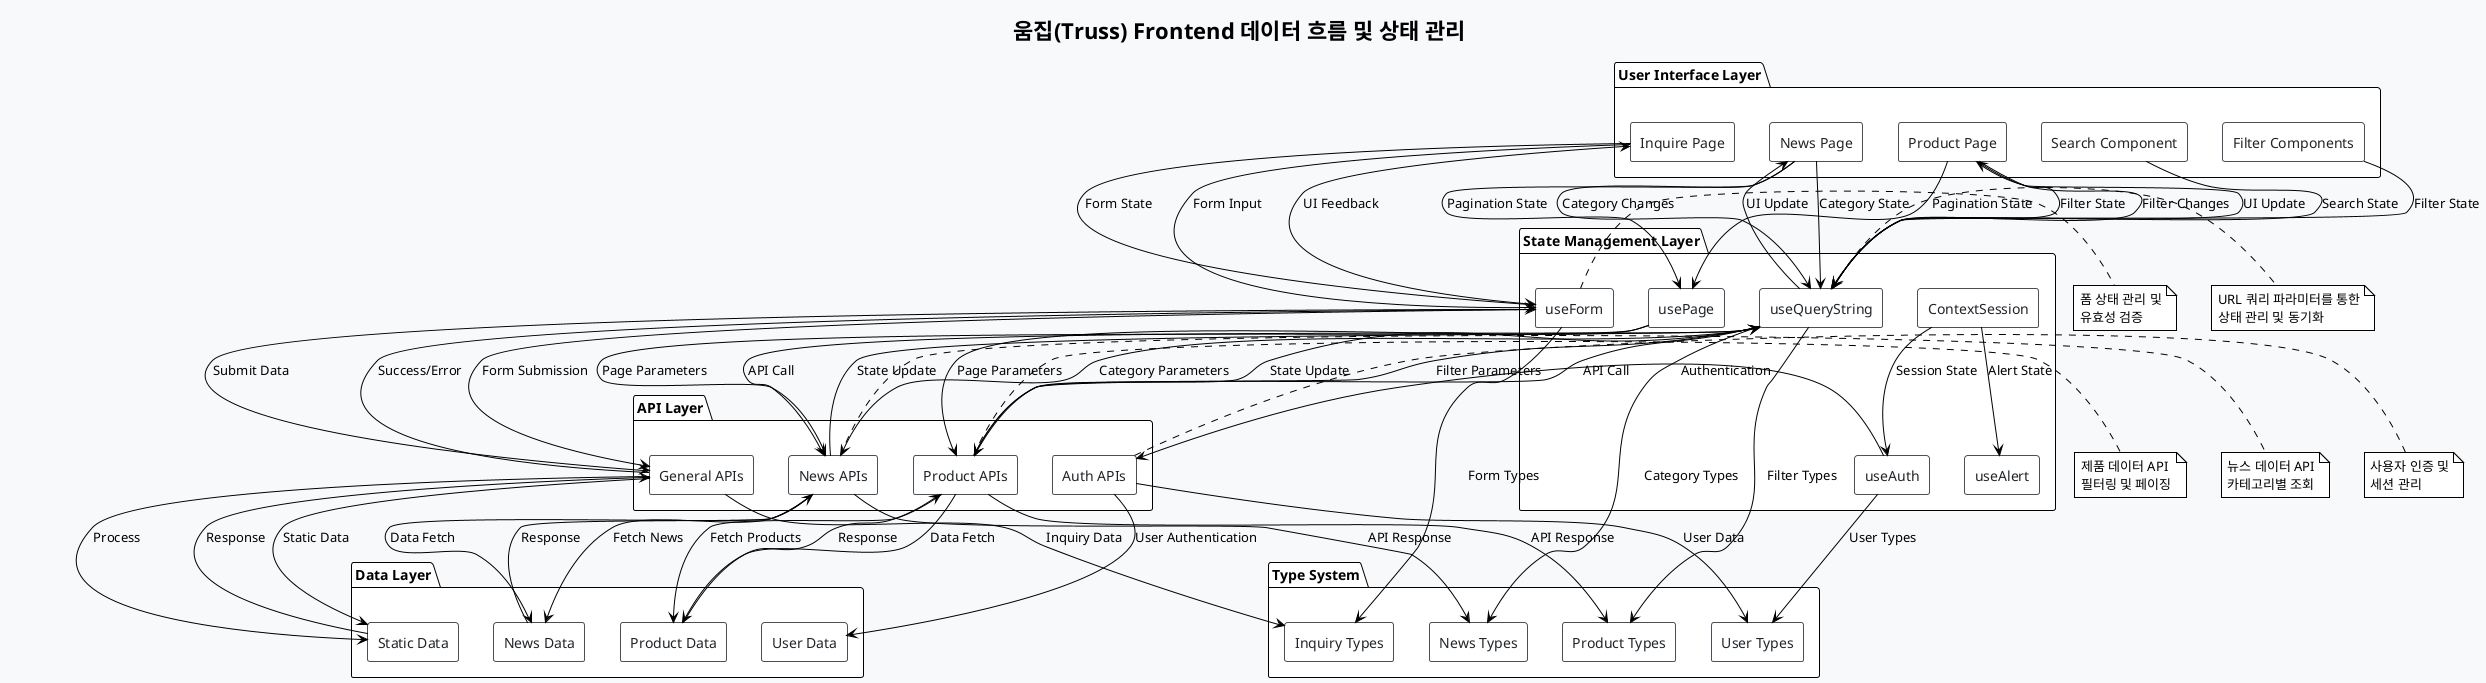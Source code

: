 @startuml Truss Frontend Data Flow Diagram

!theme plain
skinparam componentStyle rectangle
skinparam backgroundColor #f8f9fa
skinparam component {
    BackgroundColor #ffffff
    BorderColor #495057
    FontColor #212529
}

title 움집(Truss) Frontend 데이터 흐름 및 상태 관리

package "User Interface Layer" {
    component [Product Page] as productPage
    component [News Page] as newsPage
    component [Inquire Page] as inquirePage
    component [Search Component] as searchComponent
    component [Filter Components] as filterComponents
}

package "State Management Layer" {
    component [useQueryString] as useQueryString
    component [useForm] as useForm
    component [usePage] as usePage
    component [useAuth] as useAuth
    component [useAlert] as useAlert
    component [ContextSession] as contextSession
}

package "API Layer" {
    component [Product APIs] as productApis
    component [News APIs] as newsApis
    component [Auth APIs] as authApis
    component [General APIs] as generalApis
}

package "Data Layer" {
    component [Product Data] as productData
    component [News Data] as newsData
    component [User Data] as userData
    component [Static Data] as staticData
}

package "Type System" {
    component [Product Types] as productTypes
    component [News Types] as newsTypes
    component [Inquiry Types] as inquiryTypes
    component [User Types] as userTypes
}

' User Interface to State Management
productPage --> useQueryString : "Filter State"
productPage --> usePage : "Pagination State"
newsPage --> useQueryString : "Category State"
newsPage --> usePage : "Pagination State"
inquirePage --> useForm : "Form State"
searchComponent --> useQueryString : "Search State"
filterComponents --> useQueryString : "Filter State"

' State Management to API
useQueryString --> productApis : "Filter Parameters"
useQueryString --> newsApis : "Category Parameters"
useForm --> generalApis : "Form Submission"
useAuth --> authApis : "Authentication"
usePage --> productApis : "Page Parameters"
usePage --> newsApis : "Page Parameters"

' API to Data Layer
productApis --> productData : "Fetch Products"
newsApis --> newsData : "Fetch News"
authApis --> userData : "User Authentication"
generalApis --> staticData : "Static Data"

' Type System Dependencies
productApis --> productTypes : "API Response"
newsApis --> newsTypes : "API Response"
authApis --> userTypes : "User Data"
generalApis --> inquiryTypes : "Inquiry Data"

' State Management Dependencies
useQueryString --> productTypes : "Filter Types"
useQueryString --> newsTypes : "Category Types"
useForm --> inquiryTypes : "Form Types"
useAuth --> userTypes : "User Types"

' Context Session Dependencies
contextSession --> useAuth : "Session State"
contextSession --> useAlert : "Alert State"

' Data Flow Notes
note right of useQueryString
  URL 쿼리 파라미터를 통한
  상태 관리 및 동기화
end note

note right of useForm
  폼 상태 관리 및
  유효성 검증
end note

note right of productApis
  제품 데이터 API
  필터링 및 페이징
end note

note right of newsApis
  뉴스 데이터 API
  카테고리별 조회
end note

note right of authApis
  사용자 인증 및
  세션 관리
end note

' Data Flow Arrows with Labels
productPage -down-> useQueryString : "Filter Changes"
useQueryString -down-> productApis : "API Call"
productApis -down-> productData : "Data Fetch"
productData -up-> productApis : "Response"
productApis -up-> useQueryString : "State Update"
useQueryString -up-> productPage : "UI Update"

newsPage -down-> useQueryString : "Category Changes"
useQueryString -down-> newsApis : "API Call"
newsApis -down-> newsData : "Data Fetch"
newsData -up-> newsApis : "Response"
newsApis -up-> useQueryString : "State Update"
useQueryString -up-> newsPage : "UI Update"

inquirePage -down-> useForm : "Form Input"
useForm -down-> generalApis : "Submit Data"
generalApis -down-> staticData : "Process"
staticData -up-> generalApis : "Response"
generalApis -up-> useForm : "Success/Error"
useForm -up-> inquirePage : "UI Feedback"

@enduml
